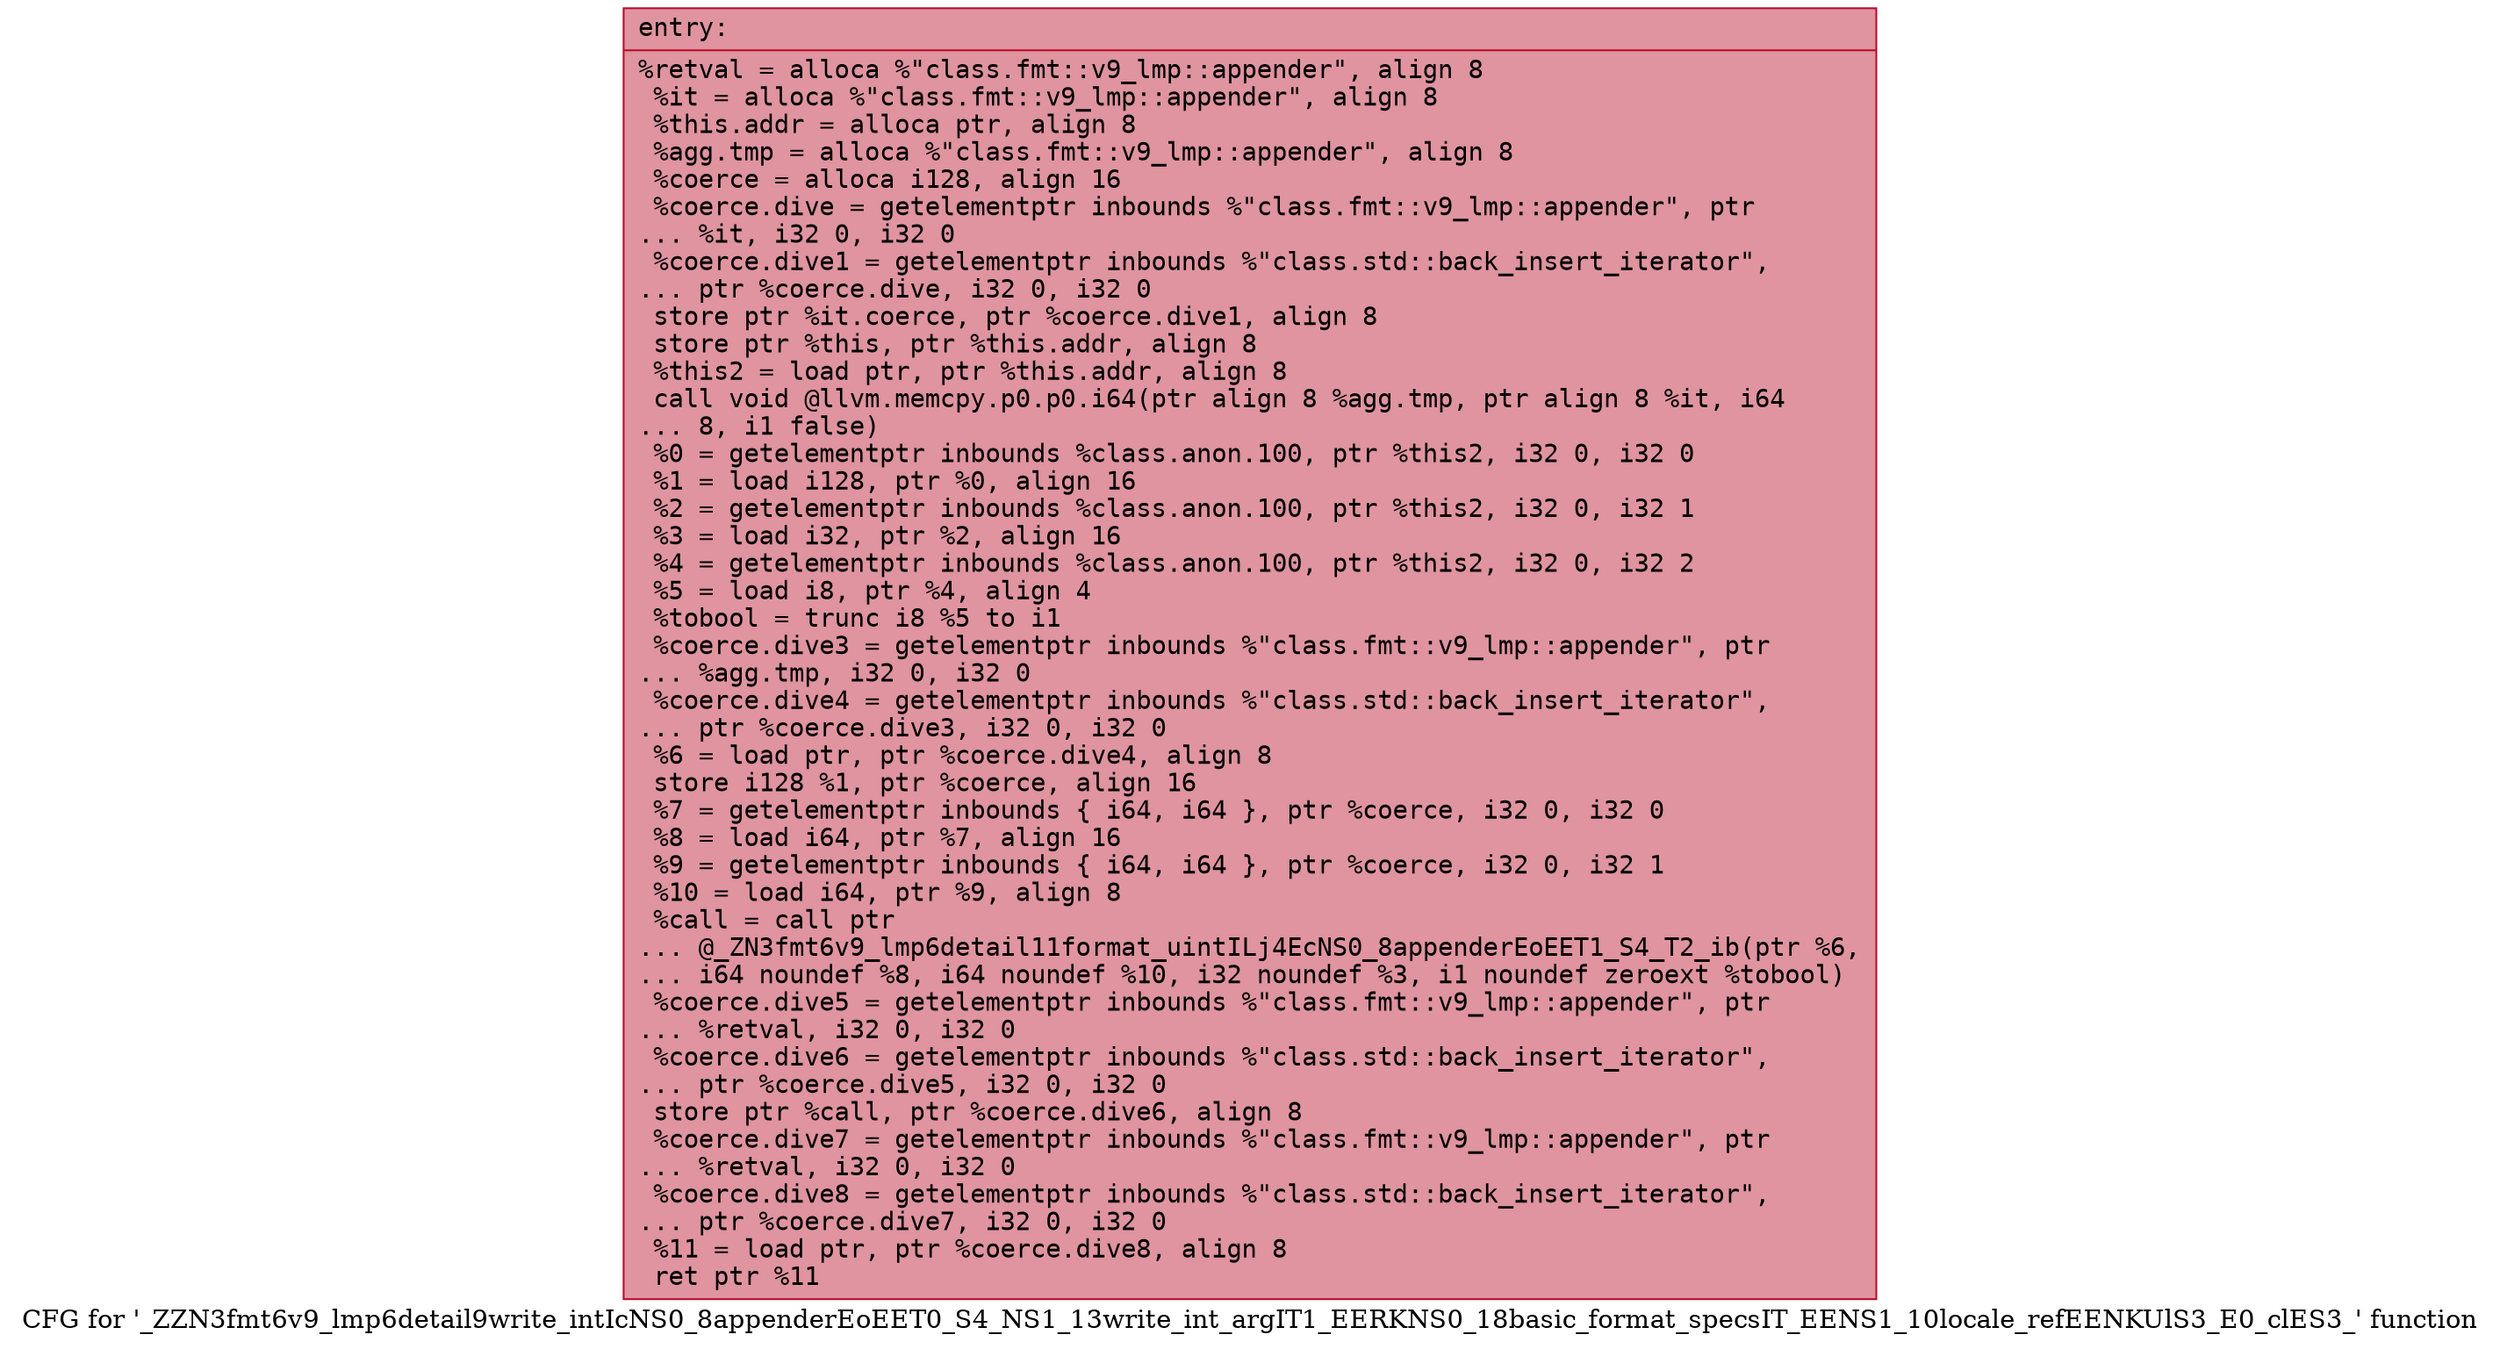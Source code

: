 digraph "CFG for '_ZZN3fmt6v9_lmp6detail9write_intIcNS0_8appenderEoEET0_S4_NS1_13write_int_argIT1_EERKNS0_18basic_format_specsIT_EENS1_10locale_refEENKUlS3_E0_clES3_' function" {
	label="CFG for '_ZZN3fmt6v9_lmp6detail9write_intIcNS0_8appenderEoEET0_S4_NS1_13write_int_argIT1_EERKNS0_18basic_format_specsIT_EENS1_10locale_refEENKUlS3_E0_clES3_' function";

	Node0x55fec35f4490 [shape=record,color="#b70d28ff", style=filled, fillcolor="#b70d2870" fontname="Courier",label="{entry:\l|  %retval = alloca %\"class.fmt::v9_lmp::appender\", align 8\l  %it = alloca %\"class.fmt::v9_lmp::appender\", align 8\l  %this.addr = alloca ptr, align 8\l  %agg.tmp = alloca %\"class.fmt::v9_lmp::appender\", align 8\l  %coerce = alloca i128, align 16\l  %coerce.dive = getelementptr inbounds %\"class.fmt::v9_lmp::appender\", ptr\l... %it, i32 0, i32 0\l  %coerce.dive1 = getelementptr inbounds %\"class.std::back_insert_iterator\",\l... ptr %coerce.dive, i32 0, i32 0\l  store ptr %it.coerce, ptr %coerce.dive1, align 8\l  store ptr %this, ptr %this.addr, align 8\l  %this2 = load ptr, ptr %this.addr, align 8\l  call void @llvm.memcpy.p0.p0.i64(ptr align 8 %agg.tmp, ptr align 8 %it, i64\l... 8, i1 false)\l  %0 = getelementptr inbounds %class.anon.100, ptr %this2, i32 0, i32 0\l  %1 = load i128, ptr %0, align 16\l  %2 = getelementptr inbounds %class.anon.100, ptr %this2, i32 0, i32 1\l  %3 = load i32, ptr %2, align 16\l  %4 = getelementptr inbounds %class.anon.100, ptr %this2, i32 0, i32 2\l  %5 = load i8, ptr %4, align 4\l  %tobool = trunc i8 %5 to i1\l  %coerce.dive3 = getelementptr inbounds %\"class.fmt::v9_lmp::appender\", ptr\l... %agg.tmp, i32 0, i32 0\l  %coerce.dive4 = getelementptr inbounds %\"class.std::back_insert_iterator\",\l... ptr %coerce.dive3, i32 0, i32 0\l  %6 = load ptr, ptr %coerce.dive4, align 8\l  store i128 %1, ptr %coerce, align 16\l  %7 = getelementptr inbounds \{ i64, i64 \}, ptr %coerce, i32 0, i32 0\l  %8 = load i64, ptr %7, align 16\l  %9 = getelementptr inbounds \{ i64, i64 \}, ptr %coerce, i32 0, i32 1\l  %10 = load i64, ptr %9, align 8\l  %call = call ptr\l... @_ZN3fmt6v9_lmp6detail11format_uintILj4EcNS0_8appenderEoEET1_S4_T2_ib(ptr %6,\l... i64 noundef %8, i64 noundef %10, i32 noundef %3, i1 noundef zeroext %tobool)\l  %coerce.dive5 = getelementptr inbounds %\"class.fmt::v9_lmp::appender\", ptr\l... %retval, i32 0, i32 0\l  %coerce.dive6 = getelementptr inbounds %\"class.std::back_insert_iterator\",\l... ptr %coerce.dive5, i32 0, i32 0\l  store ptr %call, ptr %coerce.dive6, align 8\l  %coerce.dive7 = getelementptr inbounds %\"class.fmt::v9_lmp::appender\", ptr\l... %retval, i32 0, i32 0\l  %coerce.dive8 = getelementptr inbounds %\"class.std::back_insert_iterator\",\l... ptr %coerce.dive7, i32 0, i32 0\l  %11 = load ptr, ptr %coerce.dive8, align 8\l  ret ptr %11\l}"];
}
